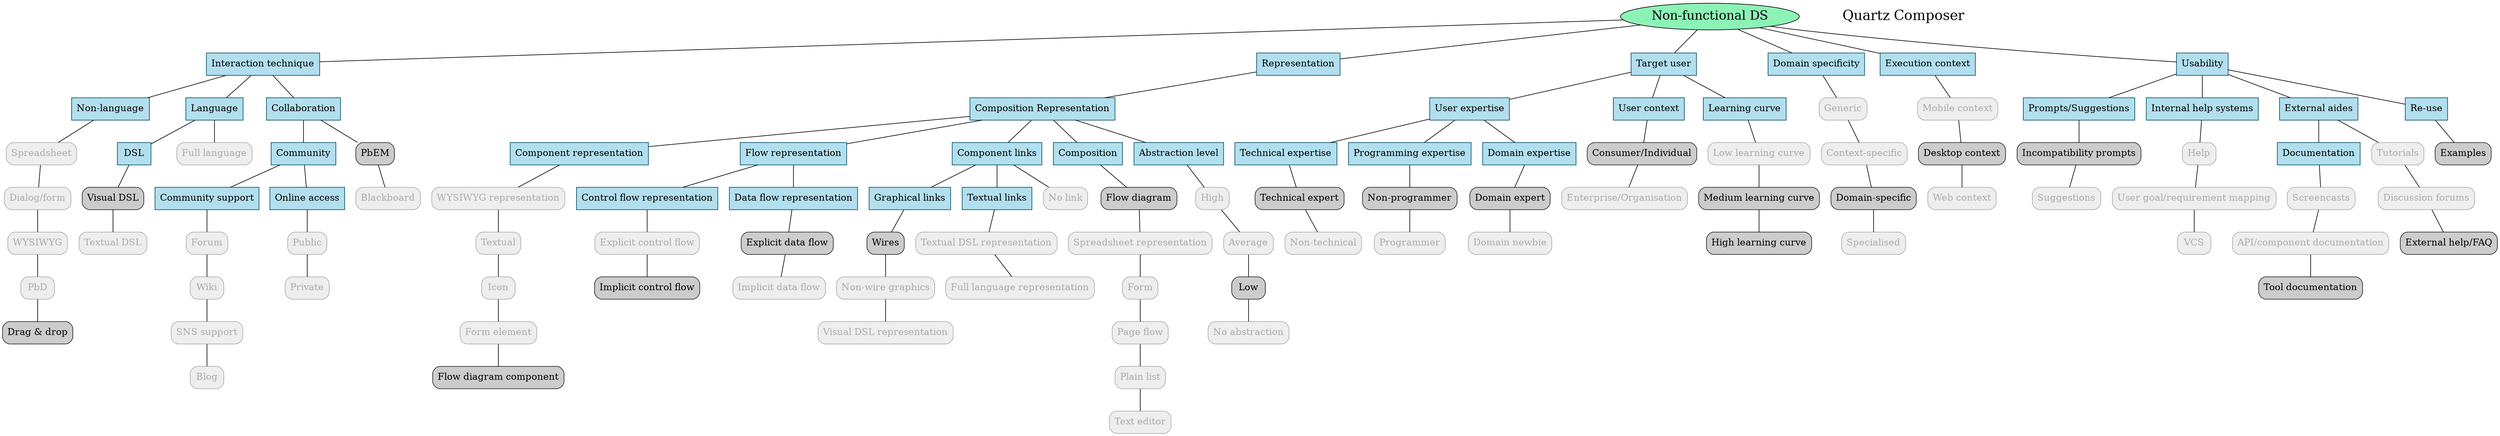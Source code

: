 digraph output {node [color="047b35",fillcolor="#8df2b6",style=filled fontsize="20"];
"Non-functional DS"node [color="#FFFFFF",fillcolor="#FFFFFF",style=filled, fontcolor="#000000" fontsize="22"]; 
 "Quartz Composer" 



node[shape=box,color="#004a63",fillcolor=lightblue2,style=filled fontsize="15"];
"Interaction technique","Representation","Target user","Domain specificity","Execution context","Usability","Non-language","Language","DSL","Collaboration","Community","Community support","Online access","Component representation","Composition Representation","Flow representation","Control flow representation","Data flow representation","Component links","Graphical links","Textual links","Composition","Technical expertise","User expertise","Abstraction level","User context","Prompts/Suggestions","Internal help systems","External aides","Documentation","Re-use","Learning curve","Programming expertise","Domain expertise"

node [color="#222222", style="rounded,filled", shape=rect, fontcolor="#000000", fillcolor="#CCCCCC"];
"Drag & drop","Visual DSL","PbEM","Implicit control flow","Explicit data flow","Wires","Flow diagram","Low","Domain expert","Technical expert","Consumer/Individual","Domain-specific","Desktop context","Incompatibility prompts","Examples","External help/FAQ","Tool documentation","Flow diagram component","Medium learning curve","High learning curve","Non-programmer"

node [color="#AAAAAA", style="rounded,filled", shape=rect, fontcolor="#AAAAAA", fillcolor="#EEEEEE"];
"Spreadsheet","Dialog/form","WYSIWYG","PbD","Full language","Textual DSL","Blackboard","Forum","Wiki","Public","Private","WYSIWYG representation","Textual","Icon","Explicit control flow","Implicit data flow","Non-wire graphics","Visual DSL representation","Textual DSL representation","Full language representation","Spreadsheet representation","Form","Page flow","High","Average","Domain newbie","Non-technical","Enterprise/Organisation","Plain list","SNS support","Generic","Context-specific","Specialised","Mobile context","Web context","Suggestions","Help","User goal/requirement mapping","VCS","Tutorials","Discussion forums","Screencasts","API/component documentation","No link","Blog","No abstraction","Text editor","Form element","Low learning curve","Programmer"



"Non-functional DS"->"Interaction technique" [arrowhead=none]
"Non-functional DS"->"Representation" [arrowhead=none]
"Non-functional DS"->"Target user" [arrowhead=none]
"Non-functional DS"->"Domain specificity" [arrowhead=none]
"Non-functional DS"->"Execution context" [arrowhead=none]
"Non-functional DS"->"Usability" [arrowhead=none]
"Interaction technique"->"Non-language" [arrowhead=none]
"Interaction technique"->"Language" [arrowhead=none]
"Language"->"DSL" [arrowhead=none]
"Interaction technique"->"Collaboration" [arrowhead=none]
"Collaboration"->"Community" [arrowhead=none]
"Community"->"Community support" [arrowhead=none]
"Community"->"Online access" [arrowhead=none]
"Composition Representation"->"Component representation" [arrowhead=none]
"Composition Representation"->"Flow representation" [arrowhead=none]
"Flow representation"->"Control flow representation" [arrowhead=none]
"Flow representation"->"Data flow representation" [arrowhead=none]
"Composition Representation"->"Component links" [arrowhead=none]
"Component links"->"Graphical links" [arrowhead=none]
"Component links"->"Textual links" [arrowhead=none]
"Composition Representation"->"Composition" [arrowhead=none]
"User expertise"->"Technical expertise" [arrowhead=none]
"Composition Representation"->"Abstraction level" [arrowhead=none]
"Target user"->"User expertise" [arrowhead=none]
"Target user"->"User context" [arrowhead=none]
"Usability"->"Prompts/Suggestions" [arrowhead=none]
"Usability"->"Internal help systems" [arrowhead=none]
"Usability"->"External aides" [arrowhead=none]
"External aides"->"Documentation" [arrowhead=none]
"Usability"->"Re-use" [arrowhead=none]
"Target user"->"Learning curve" [arrowhead=none]
"User expertise"->"Programming expertise" [arrowhead=none]
"Representation"->"Composition Representation" [arrowhead=none]
"User expertise"->"Domain expertise" [arrowhead=none]
"Non-language"->"Spreadsheet"->"Dialog/form"->"WYSIWYG"->"PbD"->"Drag & drop" [arrowhead=none]
"Language"->"Full language" [arrowhead=none]
"DSL"->"Visual DSL"->"Textual DSL" [arrowhead=none]
"Collaboration"->"PbEM"->"Blackboard" [arrowhead=none]
"Community support"->"Forum"->"Wiki"->"SNS support"->"Blog" [arrowhead=none]
"Online access"->"Public"->"Private" [arrowhead=none]
"Component representation"->"WYSIWYG representation"->"Textual"->"Icon"->"Form element"->"Flow diagram component" [arrowhead=none]
"Control flow representation"->"Explicit control flow"->"Implicit control flow" [arrowhead=none]
"Data flow representation"->"Explicit data flow"->"Implicit data flow" [arrowhead=none]
"Graphical links"->"Wires"->"Non-wire graphics"->"Visual DSL representation" [arrowhead=none]
"Textual links"->"Textual DSL representation"->"Full language representation" [arrowhead=none]
"Composition"->"Flow diagram"->"Spreadsheet representation"->"Form"->"Page flow"->"Plain list"->"Text editor" [arrowhead=none]
"Abstraction level"->"High"->"Average"->"Low"->"No abstraction" [arrowhead=none]
"Domain expertise"->"Domain expert"->"Domain newbie" [arrowhead=none]
"Technical expertise"->"Technical expert"->"Non-technical" [arrowhead=none]
"User context"->"Consumer/Individual"->"Enterprise/Organisation" [arrowhead=none]
"Domain specificity"->"Generic"->"Context-specific"->"Domain-specific"->"Specialised" [arrowhead=none]
"Execution context"->"Mobile context"->"Desktop context"->"Web context" [arrowhead=none]
"Prompts/Suggestions"->"Incompatibility prompts"->"Suggestions" [arrowhead=none]
"Internal help systems"->"Help"->"User goal/requirement mapping"->"VCS" [arrowhead=none]
"External aides"->"Tutorials"->"Discussion forums"->"External help/FAQ" [arrowhead=none]
"Documentation"->"Screencasts"->"API/component documentation"->"Tool documentation" [arrowhead=none]
"Re-use"->"Examples" [arrowhead=none]
"Component links"->"No link" [arrowhead=none]
"Learning curve"->"Low learning curve"->"Medium learning curve"->"High learning curve" [arrowhead=none]
"Programming expertise"->"Non-programmer"->"Programmer" [arrowhead=none]}